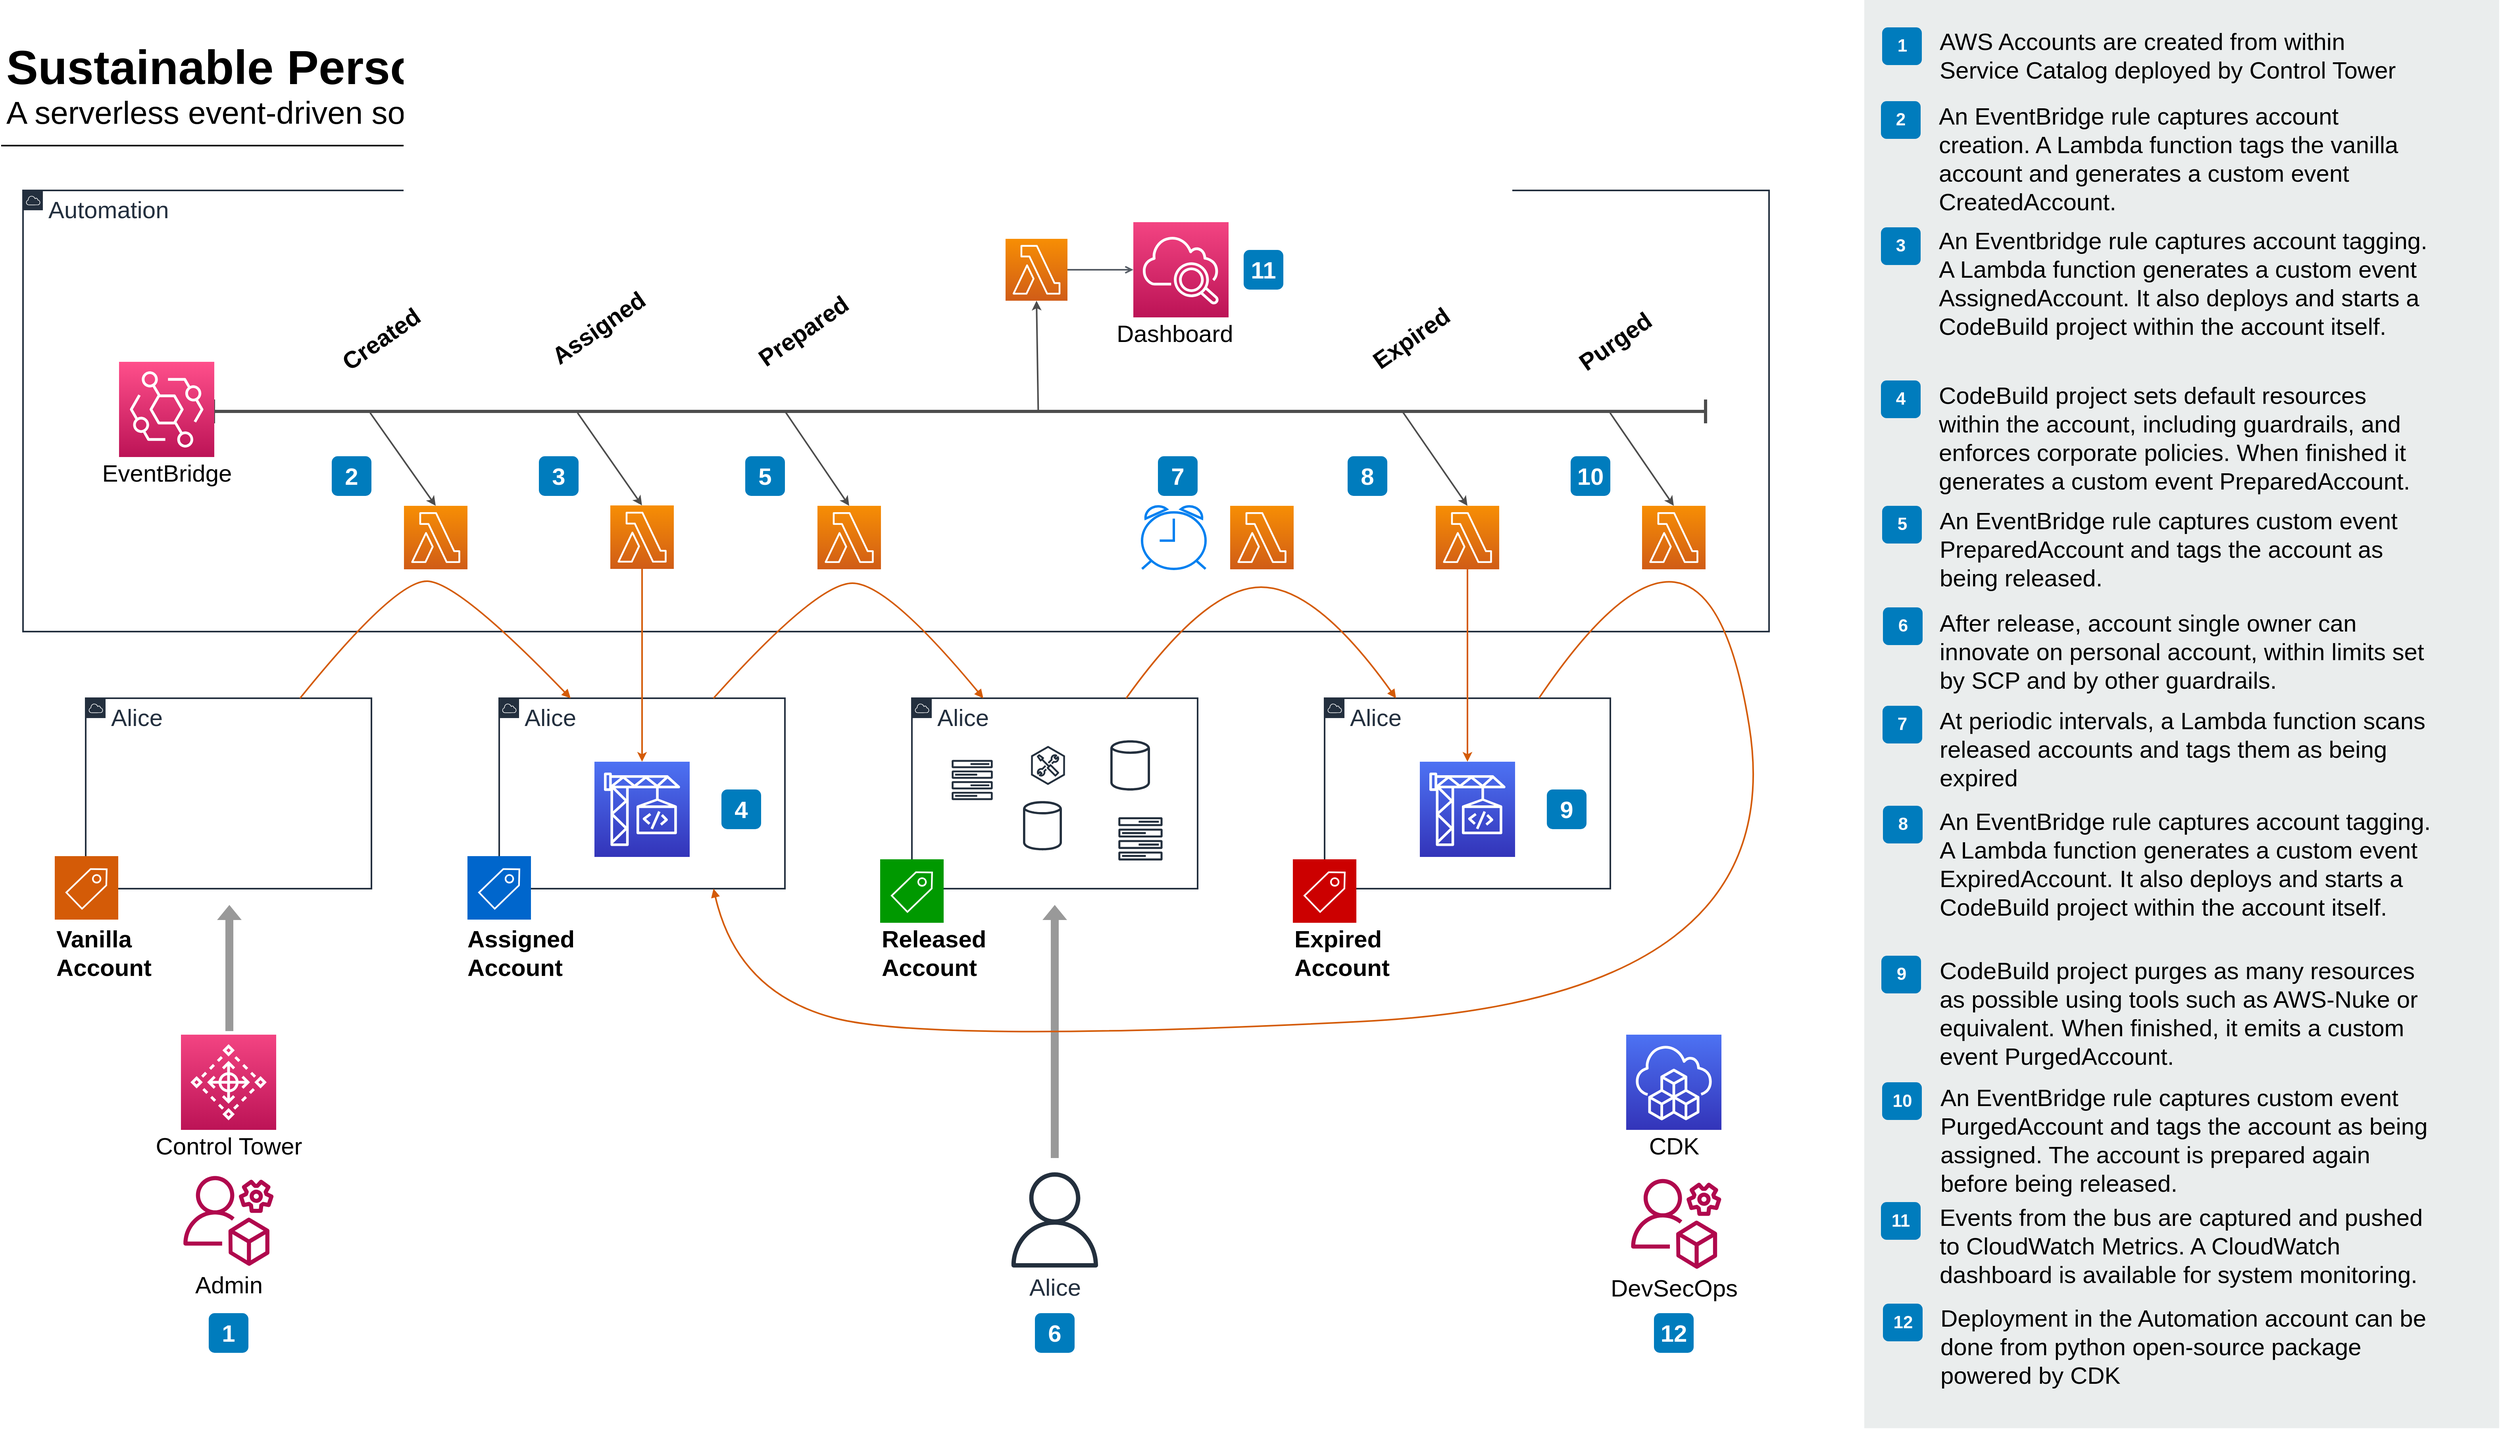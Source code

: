 <mxfile version="16.5.1" type="device"><diagram id="Ht1M8jgEwFfnCIfOTk4-" name="Page-1"><mxGraphModel dx="1581" dy="929" grid="1" gridSize="10" guides="1" tooltips="1" connect="1" arrows="1" fold="1" page="1" pageScale="1" pageWidth="1600" pageHeight="900" background="#FFFFFF" math="0" shadow="0"><root><mxCell id="0"/><mxCell id="1" parent="0"/><mxCell id="lNVfGLFAs1jdNbvyQik3-52" value="Alice" style="points=[[0,0],[0.25,0],[0.5,0],[0.75,0],[1,0],[1,0.25],[1,0.5],[1,0.75],[1,1],[0.75,1],[0.5,1],[0.25,1],[0,1],[0,0.75],[0,0.5],[0,0.25]];outlineConnect=0;gradientColor=none;html=1;whiteSpace=wrap;fontSize=30;fontStyle=0;container=1;pointerEvents=0;collapsible=0;recursiveResize=0;shape=mxgraph.aws4.group;grIcon=mxgraph.aws4.group_aws_cloud;strokeColor=#232F3E;fillColor=none;verticalAlign=top;align=left;spacingLeft=30;fontColor=#232F3E;dashed=0;strokeWidth=2;" parent="1" vertex="1"><mxGeometry x="680" y="880" width="360" height="240" as="geometry"/></mxCell><mxCell id="lNVfGLFAs1jdNbvyQik3-40" value="" style="sketch=0;points=[[0,0,0],[0.25,0,0],[0.5,0,0],[0.75,0,0],[1,0,0],[0,1,0],[0.25,1,0],[0.5,1,0],[0.75,1,0],[1,1,0],[0,0.25,0],[0,0.5,0],[0,0.75,0],[1,0.25,0],[1,0.5,0],[1,0.75,0]];outlineConnect=0;fontColor=#232F3E;gradientColor=#4D72F3;gradientDirection=north;fillColor=#3334B9;strokeColor=#ffffff;dashed=0;verticalLabelPosition=bottom;verticalAlign=top;align=center;html=1;fontSize=30;fontStyle=0;aspect=fixed;shape=mxgraph.aws4.resourceIcon;resIcon=mxgraph.aws4.codebuild;" parent="lNVfGLFAs1jdNbvyQik3-52" vertex="1"><mxGeometry x="120" y="80" width="120" height="120" as="geometry"/></mxCell><mxCell id="-QjtrjUzRDEMRZ5MF8oH-29" value="4" style="rounded=1;whiteSpace=wrap;html=1;fillColor=#007CBD;strokeColor=none;fontColor=#FFFFFF;fontStyle=1;fontSize=30;" parent="lNVfGLFAs1jdNbvyQik3-52" vertex="1"><mxGeometry x="280" y="115.0" width="50" height="50" as="geometry"/></mxCell><mxCell id="-QjtrjUzRDEMRZ5MF8oH-27" value="2" style="rounded=1;whiteSpace=wrap;html=1;fillColor=#007CBD;strokeColor=none;fontColor=#FFFFFF;fontStyle=1;fontSize=30;" parent="1" vertex="1"><mxGeometry x="469" y="575" width="50" height="50" as="geometry"/></mxCell><mxCell id="-QjtrjUzRDEMRZ5MF8oH-28" value="3" style="rounded=1;whiteSpace=wrap;html=1;fillColor=#007CBD;strokeColor=none;fontColor=#FFFFFF;fontStyle=1;fontSize=30;" parent="1" vertex="1"><mxGeometry x="730" y="575" width="50" height="50" as="geometry"/></mxCell><mxCell id="lNVfGLFAs1jdNbvyQik3-2" value="&lt;font style=&quot;font-size: 30px;&quot;&gt;Automation&lt;/font&gt;" style="points=[[0,0],[0.25,0],[0.5,0],[0.75,0],[1,0],[1,0.25],[1,0.5],[1,0.75],[1,1],[0.75,1],[0.5,1],[0.25,1],[0,1],[0,0.75],[0,0.5],[0,0.25]];outlineConnect=0;gradientColor=none;html=1;whiteSpace=wrap;fontSize=30;fontStyle=0;container=0;pointerEvents=0;collapsible=0;recursiveResize=0;shape=mxgraph.aws4.group;grIcon=mxgraph.aws4.group_aws_cloud;strokeColor=#232F3E;fillColor=none;verticalAlign=top;align=left;spacingLeft=30;fontColor=#232F3E;dashed=0;strokeWidth=2;" parent="1" vertex="1"><mxGeometry x="80" y="240" width="2200" height="556" as="geometry"/></mxCell><mxCell id="-QjtrjUzRDEMRZ5MF8oH-9" value="1" style="rounded=1;whiteSpace=wrap;html=1;fillColor=#007CBD;strokeColor=none;fontColor=#FFFFFF;fontStyle=1;fontSize=30;" parent="1" vertex="1"><mxGeometry x="314" y="1655" width="50" height="50" as="geometry"/></mxCell><mxCell id="-QjtrjUzRDEMRZ5MF8oH-47" value="Sustainable Personal Accounts (SPA) Architecture" style="text;html=1;resizable=0;points=[];autosize=1;align=left;verticalAlign=top;spacingTop=-4;fontSize=60;fontStyle=1" parent="1" vertex="1"><mxGeometry x="56.5" y="46.5" width="1450" height="70" as="geometry"/></mxCell><mxCell id="-QjtrjUzRDEMRZ5MF8oH-48" value="A serverless event-driven solution to manage maintenance windows on AWS accounts" style="text;html=1;resizable=0;points=[];autosize=1;align=left;verticalAlign=top;spacingTop=-4;fontSize=40;" parent="1" vertex="1"><mxGeometry x="56.5" y="114.5" width="1540" height="50" as="geometry"/></mxCell><mxCell id="SCVMTBWpLvtzJIhz15lM-1" value="" style="line;strokeWidth=2;html=1;fontSize=14;" parent="1" vertex="1"><mxGeometry x="52.5" y="178.5" width="1537.5" height="10" as="geometry"/></mxCell><mxCell id="k1J5Uft5zTIaOylSxwT3-1" value="" style="rounded=0;whiteSpace=wrap;html=1;fillColor=#EAEDED;fontSize=22;fontColor=#FFFFFF;strokeColor=none;labelBackgroundColor=none;" parent="1" vertex="1"><mxGeometry x="2400" width="800" height="1800" as="geometry"/></mxCell><mxCell id="k1J5Uft5zTIaOylSxwT3-2" value="1" style="rounded=1;whiteSpace=wrap;html=1;fillColor=#007CBD;strokeColor=none;fontColor=#FFFFFF;fontStyle=1;fontSize=22;labelBackgroundColor=none;aspect=fixed;" parent="1" vertex="1"><mxGeometry x="2422.5" y="34.5" width="50" height="47.5" as="geometry"/></mxCell><mxCell id="k1J5Uft5zTIaOylSxwT3-3" value="2" style="rounded=1;whiteSpace=wrap;html=1;fillColor=#007CBD;strokeColor=none;fontColor=#FFFFFF;fontStyle=1;fontSize=22;labelBackgroundColor=none;aspect=fixed;" parent="1" vertex="1"><mxGeometry x="2421" y="127.5" width="50" height="47.5" as="geometry"/></mxCell><mxCell id="k1J5Uft5zTIaOylSxwT3-4" value="3" style="rounded=1;whiteSpace=wrap;html=1;fillColor=#007CBD;strokeColor=none;fontColor=#FFFFFF;fontStyle=1;fontSize=22;labelBackgroundColor=none;aspect=fixed;" parent="1" vertex="1"><mxGeometry x="2421" y="286.5" width="50" height="47.5" as="geometry"/></mxCell><mxCell id="k1J5Uft5zTIaOylSxwT3-5" value="4" style="rounded=1;whiteSpace=wrap;html=1;fillColor=#007CBD;strokeColor=none;fontColor=#FFFFFF;fontStyle=1;fontSize=22;labelBackgroundColor=none;aspect=fixed;" parent="1" vertex="1"><mxGeometry x="2421" y="479.5" width="50" height="47.5" as="geometry"/></mxCell><mxCell id="k1J5Uft5zTIaOylSxwT3-6" value="5" style="rounded=1;whiteSpace=wrap;html=1;fillColor=#007CBD;strokeColor=none;fontColor=#FFFFFF;fontStyle=1;fontSize=22;labelBackgroundColor=none;aspect=fixed;" parent="1" vertex="1"><mxGeometry x="2422.5" y="637.5" width="50" height="47.5" as="geometry"/></mxCell><mxCell id="k1J5Uft5zTIaOylSxwT3-7" value="6" style="rounded=1;whiteSpace=wrap;html=1;fillColor=#007CBD;strokeColor=none;fontColor=#FFFFFF;fontStyle=1;fontSize=22;labelBackgroundColor=none;aspect=fixed;" parent="1" vertex="1"><mxGeometry x="2423.5" y="765.5" width="50" height="47.5" as="geometry"/></mxCell><mxCell id="k1J5Uft5zTIaOylSxwT3-8" value="7" style="rounded=1;whiteSpace=wrap;html=1;fillColor=#007CBD;strokeColor=none;fontColor=#FFFFFF;fontStyle=1;fontSize=22;labelBackgroundColor=none;aspect=fixed;" parent="1" vertex="1"><mxGeometry x="2423" y="889.5" width="50" height="47.5" as="geometry"/></mxCell><mxCell id="k1J5Uft5zTIaOylSxwT3-9" value="8" style="rounded=1;whiteSpace=wrap;html=1;fillColor=#007CBD;strokeColor=none;fontColor=#FFFFFF;fontStyle=1;fontSize=22;labelBackgroundColor=none;aspect=fixed;" parent="1" vertex="1"><mxGeometry x="2423.5" y="1015.5" width="50" height="47.5" as="geometry"/></mxCell><mxCell id="k1J5Uft5zTIaOylSxwT3-10" value="9" style="rounded=1;whiteSpace=wrap;html=1;fillColor=#007CBD;strokeColor=none;fontColor=#FFFFFF;fontStyle=1;fontSize=22;labelBackgroundColor=none;aspect=fixed;" parent="1" vertex="1"><mxGeometry x="2421.5" y="1204.5" width="50" height="47.5" as="geometry"/></mxCell><mxCell id="k1J5Uft5zTIaOylSxwT3-11" value="&lt;span style=&quot;font-size: 30px;&quot;&gt;AWS Accounts are created from within &lt;span style=&quot;font-size: 30px;&quot;&gt;Service Catalog&lt;/span&gt; deployed by &lt;span style=&quot;font-size: 30px;&quot;&gt;Control Tower&lt;/span&gt;&amp;nbsp;&lt;/span&gt;" style="text;html=1;align=left;verticalAlign=top;spacingTop=-4;fontSize=30;labelBackgroundColor=none;whiteSpace=wrap;fontStyle=0" parent="1" vertex="1"><mxGeometry x="2493" y="32" width="617" height="118" as="geometry"/></mxCell><mxCell id="k1J5Uft5zTIaOylSxwT3-12" value="&lt;span style=&quot;font-size: 30px;&quot;&gt;An &lt;span style=&quot;font-size: 30px;&quot;&gt;EventBridge&lt;/span&gt; rule captures account creation. A &lt;span style=&quot;font-size: 30px;&quot;&gt;Lambda&lt;/span&gt; function tags the vanilla account and generates a custom event CreatedAccount.&lt;/span&gt;" style="text;html=1;align=left;verticalAlign=top;spacingTop=-4;fontSize=30;labelBackgroundColor=none;whiteSpace=wrap;fontStyle=0" parent="1" vertex="1"><mxGeometry x="2492" y="126" width="618" height="115" as="geometry"/></mxCell><mxCell id="k1J5Uft5zTIaOylSxwT3-13" value="&lt;span style=&quot;font-size: 30px;&quot;&gt;An &lt;span style=&quot;font-size: 30px;&quot;&gt;Eventbridge&lt;/span&gt; rule captures account tagging. A &lt;span style=&quot;font-size: 30px;&quot;&gt;Lambda&lt;/span&gt; function generates a custom event AssignedAccount. It also deploys and starts a&amp;nbsp; &lt;span style=&quot;font-size: 30px;&quot;&gt;CodeBuild&lt;/span&gt; project within the account itself.&lt;/span&gt;" style="text;html=1;align=left;verticalAlign=top;spacingTop=-4;fontSize=30;labelBackgroundColor=none;whiteSpace=wrap;fontStyle=0" parent="1" vertex="1"><mxGeometry x="2492" y="283" width="618" height="117" as="geometry"/></mxCell><mxCell id="k1J5Uft5zTIaOylSxwT3-14" value="&lt;span style=&quot;font-size: 30px;&quot;&gt;&lt;span style=&quot;font-size: 30px;&quot;&gt;CodeBuild&lt;/span&gt; project sets default resources within the account, including guardrails, and enforces corporate policies. When finished it generates a custom event PreparedAccount.&lt;/span&gt;" style="text;html=1;align=left;verticalAlign=top;spacingTop=-4;fontSize=30;labelBackgroundColor=none;whiteSpace=wrap;fontStyle=0" parent="1" vertex="1"><mxGeometry x="2492" y="478" width="618" height="121" as="geometry"/></mxCell><mxCell id="k1J5Uft5zTIaOylSxwT3-15" value="&lt;span style=&quot;font-size: 30px;&quot;&gt;An &lt;span style=&quot;font-size: 30px;&quot;&gt;EventBridge&lt;/span&gt; rule captures custom event PreparedAccount and tags the account as being released.&lt;/span&gt;" style="text;html=1;align=left;verticalAlign=top;spacingTop=-4;fontSize=30;labelBackgroundColor=none;whiteSpace=wrap;fontStyle=0" parent="1" vertex="1"><mxGeometry x="2493" y="636" width="617" height="114" as="geometry"/></mxCell><mxCell id="k1J5Uft5zTIaOylSxwT3-16" value="&lt;span style=&quot;font-size: 30px;&quot;&gt;After release, account single owner can innovate on personal account, within limits set by &lt;span style=&quot;font-size: 30px;&quot;&gt;SCP&lt;/span&gt; and by other guardrails.&lt;/span&gt;" style="text;html=1;align=left;verticalAlign=top;spacingTop=-4;fontSize=30;labelBackgroundColor=none;whiteSpace=wrap;fontStyle=0" parent="1" vertex="1"><mxGeometry x="2493" y="765" width="617" height="118" as="geometry"/></mxCell><mxCell id="k1J5Uft5zTIaOylSxwT3-17" value="&lt;font style=&quot;font-size: 30px;&quot;&gt;At periodic intervals, a &lt;span style=&quot;font-size: 30px;&quot;&gt;Lambda&lt;/span&gt; function scans released accounts and tags them as being expired&lt;/font&gt;" style="text;html=1;align=left;verticalAlign=top;spacingTop=-4;fontSize=30;labelBackgroundColor=none;whiteSpace=wrap;fontStyle=0" parent="1" vertex="1"><mxGeometry x="2493" y="888" width="617" height="113" as="geometry"/></mxCell><mxCell id="k1J5Uft5zTIaOylSxwT3-18" value="&lt;font style=&quot;font-size: 30px;&quot;&gt;An &lt;span style=&quot;font-size: 30px;&quot;&gt;EventBridge&lt;/span&gt; rule captures account tagging. A &lt;span style=&quot;font-size: 30px;&quot;&gt;Lambda&lt;/span&gt; function generates a custom event ExpiredAccount. It also deploys and starts a &lt;span style=&quot;font-size: 30px;&quot;&gt;CodeBuild&lt;/span&gt; project within the account itself.&amp;nbsp;&lt;/font&gt;" style="text;html=1;align=left;verticalAlign=top;spacingTop=-4;fontSize=30;labelBackgroundColor=none;whiteSpace=wrap;fontStyle=0" parent="1" vertex="1"><mxGeometry x="2493" y="1015" width="627" height="124" as="geometry"/></mxCell><mxCell id="k1J5Uft5zTIaOylSxwT3-19" value="&lt;span style=&quot;font-size: 30px;&quot;&gt;&lt;span style=&quot;font-size: 30px;&quot;&gt;CodeBuild&lt;/span&gt; project purges as many resources as possible using tools such as AWS-Nuke or equivalent. When finished, it emits a custom event PurgedAccount.&lt;/span&gt;" style="text;html=1;align=left;verticalAlign=top;spacingTop=-4;fontSize=30;labelBackgroundColor=none;whiteSpace=wrap;fontStyle=0" parent="1" vertex="1"><mxGeometry x="2493" y="1203" width="627" height="115" as="geometry"/></mxCell><mxCell id="k1J5Uft5zTIaOylSxwT3-22" value="10" style="rounded=1;whiteSpace=wrap;html=1;fillColor=#007CBD;strokeColor=none;fontColor=#FFFFFF;fontStyle=1;fontSize=22;labelBackgroundColor=none;aspect=fixed;" parent="1" vertex="1"><mxGeometry x="2422.5" y="1364" width="50" height="47.5" as="geometry"/></mxCell><mxCell id="k1J5Uft5zTIaOylSxwT3-23" value="&lt;font style=&quot;font-size: 30px;&quot;&gt;An &lt;span style=&quot;font-size: 30px;&quot;&gt;EventBridge&lt;/span&gt; rule captures custom event PurgedAccount and tags the account as being assigned. The account is prepared again before being released.&lt;/font&gt;" style="text;html=1;align=left;verticalAlign=top;spacingTop=-4;fontSize=30;labelBackgroundColor=none;whiteSpace=wrap;fontStyle=0" parent="1" vertex="1"><mxGeometry x="2494" y="1362.5" width="626" height="115" as="geometry"/></mxCell><mxCell id="k1J5Uft5zTIaOylSxwT3-24" value="11" style="rounded=1;whiteSpace=wrap;html=1;fillColor=#007CBD;strokeColor=none;fontColor=#FFFFFF;fontStyle=1;fontSize=22;labelBackgroundColor=none;aspect=fixed;" parent="1" vertex="1"><mxGeometry x="2421" y="1515" width="50" height="47.5" as="geometry"/></mxCell><mxCell id="k1J5Uft5zTIaOylSxwT3-25" value="&lt;font style=&quot;font-size: 30px;&quot;&gt;Events from the bus are captured and pushed to &lt;span style=&quot;font-size: 30px;&quot;&gt;CloudWatch&lt;/span&gt; &lt;span style=&quot;font-size: 30px;&quot;&gt;Metrics&lt;/span&gt;. A CloudWatch dashboard is available for system monitoring.&lt;/font&gt;" style="text;html=1;align=left;verticalAlign=top;spacingTop=-4;fontSize=30;labelBackgroundColor=none;whiteSpace=wrap;fontStyle=0" parent="1" vertex="1"><mxGeometry x="2492.5" y="1513.5" width="627.5" height="115" as="geometry"/></mxCell><mxCell id="lNVfGLFAs1jdNbvyQik3-21" value="" style="sketch=0;outlineConnect=0;fontColor=#232F3E;gradientColor=none;fillColor=#B0084D;strokeColor=none;dashed=0;verticalLabelPosition=bottom;verticalAlign=top;align=center;html=1;fontSize=30;fontStyle=0;aspect=fixed;pointerEvents=1;shape=mxgraph.aws4.organizations_management_account;" parent="1" vertex="1"><mxGeometry x="282.11" y="1478.75" width="113.78" height="120" as="geometry"/></mxCell><mxCell id="lNVfGLFAs1jdNbvyQik3-23" value="Alice" style="sketch=0;outlineConnect=0;fontColor=#232F3E;gradientColor=none;fillColor=#232F3D;strokeColor=none;dashed=0;verticalLabelPosition=bottom;verticalAlign=top;align=center;html=1;fontSize=30;fontStyle=0;aspect=fixed;pointerEvents=1;shape=mxgraph.aws4.user;" parent="1" vertex="1"><mxGeometry x="1320" y="1477.5" width="120" height="120" as="geometry"/></mxCell><mxCell id="lNVfGLFAs1jdNbvyQik3-35" value="Alice" style="points=[[0,0],[0.25,0],[0.5,0],[0.75,0],[1,0],[1,0.25],[1,0.5],[1,0.75],[1,1],[0.75,1],[0.5,1],[0.25,1],[0,1],[0,0.75],[0,0.5],[0,0.25]];outlineConnect=0;gradientColor=none;html=1;whiteSpace=wrap;fontSize=30;fontStyle=0;container=1;pointerEvents=0;collapsible=0;recursiveResize=0;shape=mxgraph.aws4.group;grIcon=mxgraph.aws4.group_aws_cloud;strokeColor=#232F3E;fillColor=none;verticalAlign=top;align=left;spacingLeft=30;fontColor=#232F3E;dashed=0;strokeWidth=2;" parent="1" vertex="1"><mxGeometry x="159" y="880" width="360" height="240" as="geometry"/></mxCell><mxCell id="lNVfGLFAs1jdNbvyQik3-42" value="Vanilla&lt;br style=&quot;font-size: 30px;&quot;&gt;Account&lt;br style=&quot;font-size: 30px;&quot;&gt;" style="text;html=1;resizable=0;points=[];autosize=1;align=left;verticalAlign=top;spacingTop=-4;fontSize=30;fontStyle=1" parent="1" vertex="1"><mxGeometry x="120" y="1163" width="140" height="70" as="geometry"/></mxCell><mxCell id="lNVfGLFAs1jdNbvyQik3-16" value="" style="sketch=0;points=[[0,0,0],[0.25,0,0],[0.5,0,0],[0.75,0,0],[1,0,0],[0,1,0],[0.25,1,0],[0.5,1,0],[0.75,1,0],[1,1,0],[0,0.25,0],[0,0.5,0],[0,0.75,0],[1,0.25,0],[1,0.5,0],[1,0.75,0]];outlineConnect=0;fontColor=#232F3E;gradientColor=#4D72F3;gradientDirection=north;fillColor=#3334B9;strokeColor=#ffffff;dashed=0;verticalLabelPosition=bottom;verticalAlign=top;align=center;html=1;fontSize=30;fontStyle=0;aspect=fixed;shape=mxgraph.aws4.resourceIcon;resIcon=mxgraph.aws4.cloud_development_kit;" parent="1" vertex="1"><mxGeometry x="2100" y="1304" width="120" height="120" as="geometry"/></mxCell><mxCell id="lNVfGLFAs1jdNbvyQik3-37" value="CDK" style="text;html=1;resizable=0;points=[];autosize=1;align=center;verticalAlign=top;spacingTop=-4;fontSize=30;fontStyle=0" parent="1" vertex="1"><mxGeometry x="2120" y="1424" width="80" height="40" as="geometry"/></mxCell><mxCell id="SCVMTBWpLvtzJIhz15lM-21" value="Admin" style="text;html=1;resizable=0;points=[];autosize=1;align=center;verticalAlign=top;spacingTop=-4;fontSize=30;fontStyle=0" parent="1" vertex="1"><mxGeometry x="289" y="1598.75" width="100" height="40" as="geometry"/></mxCell><mxCell id="lNVfGLFAs1jdNbvyQik3-53" value="Alice" style="points=[[0,0],[0.25,0],[0.5,0],[0.75,0],[1,0],[1,0.25],[1,0.5],[1,0.75],[1,1],[0.75,1],[0.5,1],[0.25,1],[0,1],[0,0.75],[0,0.5],[0,0.25]];outlineConnect=0;gradientColor=none;html=1;whiteSpace=wrap;fontSize=30;fontStyle=0;container=1;pointerEvents=0;collapsible=0;recursiveResize=0;shape=mxgraph.aws4.group;grIcon=mxgraph.aws4.group_aws_cloud;strokeColor=#232F3E;fillColor=none;verticalAlign=top;align=left;spacingLeft=30;fontColor=#232F3E;dashed=0;strokeWidth=2;" parent="1" vertex="1"><mxGeometry x="1200" y="880" width="360" height="240" as="geometry"/></mxCell><mxCell id="lNVfGLFAs1jdNbvyQik3-86" value="" style="sketch=0;outlineConnect=0;fontColor=#232F3E;gradientColor=none;fillColor=#232F3D;strokeColor=none;dashed=0;verticalLabelPosition=bottom;verticalAlign=top;align=center;html=1;fontSize=30;fontStyle=0;aspect=fixed;pointerEvents=1;shape=mxgraph.aws4.generic_database;shadow=0;" parent="lNVfGLFAs1jdNbvyQik3-53" vertex="1"><mxGeometry x="250" y="51.66" width="50" height="66.05" as="geometry"/></mxCell><mxCell id="lNVfGLFAs1jdNbvyQik3-88" value="" style="sketch=0;outlineConnect=0;fontColor=#232F3E;gradientColor=none;fillColor=#232F3D;strokeColor=none;dashed=0;verticalLabelPosition=bottom;verticalAlign=top;align=center;html=1;fontSize=30;fontStyle=0;aspect=fixed;pointerEvents=1;shape=mxgraph.aws4.external_toolkit;shadow=0;" parent="lNVfGLFAs1jdNbvyQik3-53" vertex="1"><mxGeometry x="150" y="60.0" width="43" height="49.37" as="geometry"/></mxCell><mxCell id="lNVfGLFAs1jdNbvyQik3-87" value="" style="sketch=0;outlineConnect=0;fontColor=#232F3E;gradientColor=none;fillColor=#232F3D;strokeColor=none;dashed=0;verticalLabelPosition=bottom;verticalAlign=top;align=center;html=1;fontSize=30;fontStyle=0;aspect=fixed;pointerEvents=1;shape=mxgraph.aws4.forums;shadow=0;" parent="lNVfGLFAs1jdNbvyQik3-53" vertex="1"><mxGeometry x="50" y="77.76" width="52" height="50.56" as="geometry"/></mxCell><mxCell id="4KJ9RXXwJWiSAKFvJcsP-9" value="" style="sketch=0;outlineConnect=0;fontColor=#232F3E;gradientColor=none;fillColor=#232F3D;strokeColor=none;dashed=0;verticalLabelPosition=bottom;verticalAlign=top;align=center;html=1;fontSize=30;fontStyle=0;aspect=fixed;pointerEvents=1;shape=mxgraph.aws4.forums;shadow=0;" parent="lNVfGLFAs1jdNbvyQik3-53" vertex="1"><mxGeometry x="260" y="150.0" width="56" height="54.44" as="geometry"/></mxCell><mxCell id="4KJ9RXXwJWiSAKFvJcsP-10" value="" style="sketch=0;outlineConnect=0;fontColor=#232F3E;gradientColor=none;fillColor=#232F3D;strokeColor=none;dashed=0;verticalLabelPosition=bottom;verticalAlign=top;align=center;html=1;fontSize=30;fontStyle=0;aspect=fixed;pointerEvents=1;shape=mxgraph.aws4.generic_database;shadow=0;" parent="lNVfGLFAs1jdNbvyQik3-53" vertex="1"><mxGeometry x="140" y="128.32" width="49" height="64.73" as="geometry"/></mxCell><mxCell id="lNVfGLFAs1jdNbvyQik3-54" value="Alice" style="points=[[0,0],[0.25,0],[0.5,0],[0.75,0],[1,0],[1,0.25],[1,0.5],[1,0.75],[1,1],[0.75,1],[0.5,1],[0.25,1],[0,1],[0,0.75],[0,0.5],[0,0.25]];outlineConnect=0;gradientColor=none;html=1;whiteSpace=wrap;fontSize=30;fontStyle=0;container=1;pointerEvents=0;collapsible=0;recursiveResize=0;shape=mxgraph.aws4.group;grIcon=mxgraph.aws4.group_aws_cloud;strokeColor=#232F3E;fillColor=none;verticalAlign=top;align=left;spacingLeft=30;fontColor=#232F3E;dashed=0;strokeWidth=2;" parent="1" vertex="1"><mxGeometry x="1720" y="880" width="360" height="240" as="geometry"/></mxCell><mxCell id="lNVfGLFAs1jdNbvyQik3-15" value="" style="sketch=0;points=[[0,0,0],[0.25,0,0],[0.5,0,0],[0.75,0,0],[1,0,0],[0,1,0],[0.25,1,0],[0.5,1,0],[0.75,1,0],[1,1,0],[0,0.25,0],[0,0.5,0],[0,0.75,0],[1,0.25,0],[1,0.5,0],[1,0.75,0]];outlineConnect=0;fontColor=#232F3E;gradientColor=#4D72F3;gradientDirection=north;fillColor=#3334B9;strokeColor=#ffffff;dashed=0;verticalLabelPosition=bottom;verticalAlign=top;align=center;html=1;fontSize=30;fontStyle=0;aspect=fixed;shape=mxgraph.aws4.resourceIcon;resIcon=mxgraph.aws4.codebuild;" parent="lNVfGLFAs1jdNbvyQik3-54" vertex="1"><mxGeometry x="120" y="80" width="120" height="120" as="geometry"/></mxCell><mxCell id="jZVaUwOg5UY3L9NAnvdq-35" value="9" style="rounded=1;whiteSpace=wrap;html=1;fillColor=#007CBD;strokeColor=none;fontColor=#FFFFFF;fontStyle=1;fontSize=30;" parent="lNVfGLFAs1jdNbvyQik3-54" vertex="1"><mxGeometry x="280" y="115" width="50" height="50" as="geometry"/></mxCell><mxCell id="lNVfGLFAs1jdNbvyQik3-57" value="" style="shape=flexArrow;endArrow=classic;html=1;rounded=0;fontSize=30;fillColor=#999999;strokeColor=none;" parent="1" edge="1"><mxGeometry width="50" height="50" relative="1" as="geometry"><mxPoint x="340" y="1300" as="sourcePoint"/><mxPoint x="340" y="1140" as="targetPoint"/></mxGeometry></mxCell><mxCell id="lNVfGLFAs1jdNbvyQik3-61" value="" style="curved=1;endArrow=block;html=1;rounded=0;fontSize=30;strokeColor=#D45B07;strokeWidth=2;endFill=1;exitX=0.75;exitY=0;exitDx=0;exitDy=0;entryX=0.25;entryY=0;entryDx=0;entryDy=0;" parent="1" source="lNVfGLFAs1jdNbvyQik3-35" target="lNVfGLFAs1jdNbvyQik3-52" edge="1"><mxGeometry width="50" height="50" relative="1" as="geometry"><mxPoint x="400" y="915" as="sourcePoint"/><mxPoint x="560" y="915" as="targetPoint"/><Array as="points"><mxPoint x="550" y="730"/><mxPoint x="630" y="735"/></Array></mxGeometry></mxCell><mxCell id="lNVfGLFAs1jdNbvyQik3-64" value="" style="curved=1;endArrow=block;html=1;rounded=0;fontSize=30;strokeColor=#D45B07;strokeWidth=2;endFill=1;entryX=0.25;entryY=0;entryDx=0;entryDy=0;exitX=0.75;exitY=0;exitDx=0;exitDy=0;" parent="1" source="lNVfGLFAs1jdNbvyQik3-52" target="lNVfGLFAs1jdNbvyQik3-53" edge="1"><mxGeometry width="50" height="50" relative="1" as="geometry"><mxPoint x="660" y="915" as="sourcePoint"/><mxPoint x="830.12" y="894.98" as="targetPoint"/><Array as="points"><mxPoint x="1080" y="735"/><mxPoint x="1170" y="735"/></Array></mxGeometry></mxCell><mxCell id="lNVfGLFAs1jdNbvyQik3-65" value="" style="curved=1;endArrow=block;html=1;rounded=0;fontSize=30;entryX=0.25;entryY=0;entryDx=0;entryDy=0;exitX=0.75;exitY=0;exitDx=0;exitDy=0;strokeColor=#D45B07;strokeWidth=2;endFill=1;" parent="1" source="lNVfGLFAs1jdNbvyQik3-53" target="lNVfGLFAs1jdNbvyQik3-54" edge="1"><mxGeometry width="50" height="50" relative="1" as="geometry"><mxPoint x="919.88" y="905.97" as="sourcePoint"/><mxPoint x="1090" y="895.98" as="targetPoint"/><Array as="points"><mxPoint x="1570" y="740"/><mxPoint x="1710" y="740"/></Array></mxGeometry></mxCell><mxCell id="lNVfGLFAs1jdNbvyQik3-69" value="" style="endArrow=classic;html=1;rounded=0;fontSize=30;strokeColor=#D45B07;strokeWidth=2;entryX=0.5;entryY=0;entryDx=0;entryDy=0;entryPerimeter=0;exitX=0.5;exitY=1;exitDx=0;exitDy=0;exitPerimeter=0;" parent="1" source="lNVfGLFAs1jdNbvyQik3-107" target="lNVfGLFAs1jdNbvyQik3-15" edge="1"><mxGeometry width="50" height="50" relative="1" as="geometry"><mxPoint x="1440" y="716" as="sourcePoint"/><mxPoint x="740" y="795" as="targetPoint"/></mxGeometry></mxCell><mxCell id="lNVfGLFAs1jdNbvyQik3-70" value="" style="endArrow=classic;html=1;rounded=0;fontSize=30;strokeColor=#D45B07;strokeWidth=2;entryX=0.5;entryY=0;entryDx=0;entryDy=0;entryPerimeter=0;exitX=0.5;exitY=1;exitDx=0;exitDy=0;exitPerimeter=0;" parent="1" source="lNVfGLFAs1jdNbvyQik3-105" target="lNVfGLFAs1jdNbvyQik3-40" edge="1"><mxGeometry width="50" height="50" relative="1" as="geometry"><mxPoint x="638.124" y="716" as="sourcePoint"/><mxPoint x="760" y="815" as="targetPoint"/></mxGeometry></mxCell><mxCell id="lNVfGLFAs1jdNbvyQik3-56" value="" style="shape=flexArrow;endArrow=classic;html=1;rounded=0;fontSize=30;fillColor=#999999;strokeColor=none;" parent="1" edge="1"><mxGeometry width="50" height="50" relative="1" as="geometry"><mxPoint x="1380" y="1460" as="sourcePoint"/><mxPoint x="1380" y="1140" as="targetPoint"/></mxGeometry></mxCell><mxCell id="lNVfGLFAs1jdNbvyQik3-18" value="" style="sketch=0;points=[[0,0,0],[0.25,0,0],[0.5,0,0],[0.75,0,0],[1,0,0],[0,1,0],[0.25,1,0],[0.5,1,0],[0.75,1,0],[1,1,0],[0,0.25,0],[0,0.5,0],[0,0.75,0],[1,0.25,0],[1,0.5,0],[1,0.75,0]];points=[[0,0,0],[0.25,0,0],[0.5,0,0],[0.75,0,0],[1,0,0],[0,1,0],[0.25,1,0],[0.5,1,0],[0.75,1,0],[1,1,0],[0,0.25,0],[0,0.5,0],[0,0.75,0],[1,0.25,0],[1,0.5,0],[1,0.75,0]];outlineConnect=0;fontColor=#232F3E;gradientColor=#F34482;gradientDirection=north;fillColor=#BC1356;strokeColor=#ffffff;dashed=0;verticalLabelPosition=bottom;verticalAlign=top;align=center;html=1;fontSize=30;fontStyle=0;aspect=fixed;shape=mxgraph.aws4.resourceIcon;resIcon=mxgraph.aws4.control_tower;" parent="1" vertex="1"><mxGeometry x="279" y="1304" width="120" height="120" as="geometry"/></mxCell><mxCell id="lNVfGLFAs1jdNbvyQik3-39" value="Control Tower" style="text;html=1;resizable=0;points=[];autosize=1;align=center;verticalAlign=top;spacingTop=-4;fontSize=30;fontStyle=0" parent="1" vertex="1"><mxGeometry x="239" y="1424" width="200" height="40" as="geometry"/></mxCell><mxCell id="lNVfGLFAs1jdNbvyQik3-90" value="Assigned&lt;br style=&quot;font-size: 30px;&quot;&gt;Account" style="text;html=1;resizable=0;points=[];autosize=1;align=left;verticalAlign=top;spacingTop=-4;fontSize=30;fontStyle=1" parent="1" vertex="1"><mxGeometry x="638" y="1163" width="150" height="70" as="geometry"/></mxCell><mxCell id="lNVfGLFAs1jdNbvyQik3-91" value="&lt;div style=&quot;font-size: 30px;&quot;&gt;&lt;span style=&quot;font-size: 30px;&quot;&gt;Released&lt;/span&gt;&lt;/div&gt;&lt;div style=&quot;font-size: 30px;&quot;&gt;&lt;span style=&quot;font-size: 30px;&quot;&gt;Account&lt;/span&gt;&lt;/div&gt;" style="text;html=1;resizable=0;points=[];autosize=1;align=left;verticalAlign=top;spacingTop=-4;fontSize=30;fontStyle=1" parent="1" vertex="1"><mxGeometry x="1160" y="1163" width="150" height="70" as="geometry"/></mxCell><mxCell id="lNVfGLFAs1jdNbvyQik3-92" value="&lt;div style=&quot;font-size: 30px;&quot;&gt;&lt;span style=&quot;font-size: 30px;&quot;&gt;Expired&lt;/span&gt;&lt;/div&gt;&lt;div style=&quot;font-size: 30px;&quot;&gt;&lt;span style=&quot;font-size: 30px;&quot;&gt;Account&lt;/span&gt;&lt;/div&gt;" style="text;html=1;resizable=0;points=[];autosize=1;align=left;verticalAlign=top;spacingTop=-4;fontSize=30;fontStyle=1" parent="1" vertex="1"><mxGeometry x="1680" y="1163" width="140" height="70" as="geometry"/></mxCell><mxCell id="jZVaUwOg5UY3L9NAnvdq-32" value="6" style="rounded=1;whiteSpace=wrap;html=1;fillColor=#007CBD;strokeColor=none;fontColor=#FFFFFF;fontStyle=1;fontSize=30;" parent="1" vertex="1"><mxGeometry x="1355" y="1655" width="50" height="50" as="geometry"/></mxCell><mxCell id="lNVfGLFAs1jdNbvyQik3-100" value="12" style="rounded=1;whiteSpace=wrap;html=1;fillColor=#007CBD;strokeColor=none;fontColor=#FFFFFF;fontStyle=1;fontSize=22;labelBackgroundColor=none;aspect=fixed;" parent="1" vertex="1"><mxGeometry x="2423.5" y="1643" width="50" height="47.5" as="geometry"/></mxCell><mxCell id="lNVfGLFAs1jdNbvyQik3-101" value="&lt;font style=&quot;font-size: 30px;&quot;&gt;Deployment in the Automation account can be done from python open-source package powered by &lt;span style=&quot;font-size: 30px;&quot;&gt;CDK&lt;/span&gt;&lt;/font&gt;" style="text;html=1;align=left;verticalAlign=top;spacingTop=-4;fontSize=30;labelBackgroundColor=none;whiteSpace=wrap;fontFamily=Helvetica;fontStyle=0" parent="1" vertex="1"><mxGeometry x="2494" y="1641" width="626" height="115" as="geometry"/></mxCell><mxCell id="lNVfGLFAs1jdNbvyQik3-102" value="12" style="rounded=1;whiteSpace=wrap;html=1;fillColor=#007CBD;strokeColor=none;fontColor=#FFFFFF;fontStyle=1;fontSize=30;labelBackgroundColor=none;" parent="1" vertex="1"><mxGeometry x="2135" y="1655" width="50" height="50" as="geometry"/></mxCell><mxCell id="lNVfGLFAs1jdNbvyQik3-114" value="" style="sketch=0;pointerEvents=1;shadow=0;dashed=0;html=1;strokeColor=none;fillColor=#D45B07;labelPosition=center;verticalLabelPosition=bottom;verticalAlign=top;align=center;outlineConnect=0;shape=mxgraph.veeam2.tag;fontSize=30;aspect=fixed;gradientColor=none;" parent="1" vertex="1"><mxGeometry x="120" y="1079" width="80" height="80" as="geometry"/></mxCell><mxCell id="lNVfGLFAs1jdNbvyQik3-117" value="" style="sketch=0;pointerEvents=1;shadow=0;dashed=0;html=1;strokeColor=none;fillColor=#CC0000;labelPosition=center;verticalLabelPosition=bottom;verticalAlign=top;align=center;outlineConnect=0;shape=mxgraph.veeam2.tag;fontSize=30;aspect=fixed;gradientColor=none;" parent="1" vertex="1"><mxGeometry x="1680" y="1083" width="80" height="80" as="geometry"/></mxCell><mxCell id="lNVfGLFAs1jdNbvyQik3-116" value="" style="sketch=0;pointerEvents=1;shadow=0;dashed=0;html=1;strokeColor=none;fillColor=#009900;labelPosition=center;verticalLabelPosition=bottom;verticalAlign=top;align=center;outlineConnect=0;shape=mxgraph.veeam2.tag;fontSize=30;aspect=fixed;gradientColor=none;" parent="1" vertex="1"><mxGeometry x="1160" y="1083" width="80" height="80" as="geometry"/></mxCell><mxCell id="lNVfGLFAs1jdNbvyQik3-118" value="" style="sketch=0;pointerEvents=1;shadow=0;dashed=0;html=1;strokeColor=none;fillColor=#0066CC;labelPosition=center;verticalLabelPosition=bottom;verticalAlign=top;align=center;outlineConnect=0;shape=mxgraph.veeam2.tag;fontSize=30;aspect=fixed;gradientColor=none;" parent="1" vertex="1"><mxGeometry x="640" y="1079" width="80" height="80" as="geometry"/></mxCell><mxCell id="lNVfGLFAs1jdNbvyQik3-12" value="" style="shape=crossbar;whiteSpace=wrap;html=1;rounded=1;fontSize=30;shadow=0;strokeWidth=4;strokeColor=#4D4D4D;" parent="1" vertex="1"><mxGeometry x="320" y="503.5" width="1880" height="30" as="geometry"/></mxCell><mxCell id="-QjtrjUzRDEMRZ5MF8oH-49" value="Created" style="text;html=1;resizable=0;points=[];autosize=1;align=center;verticalAlign=top;spacingTop=-4;fontSize=30;fontStyle=1;rotation=-35;" parent="1" vertex="1"><mxGeometry x="466" y="407" width="130" height="40" as="geometry"/></mxCell><mxCell id="lNVfGLFAs1jdNbvyQik3-47" value="Assigned" style="text;html=1;resizable=0;points=[];autosize=1;align=center;verticalAlign=top;spacingTop=-4;fontSize=30;fontStyle=1;rotation=-35;" parent="1" vertex="1"><mxGeometry x="730" y="393" width="150" height="40" as="geometry"/></mxCell><mxCell id="lNVfGLFAs1jdNbvyQik3-48" value="Prepared" style="text;html=1;resizable=0;points=[];autosize=1;align=center;verticalAlign=top;spacingTop=-4;fontSize=30;fontStyle=1;rotation=-35;" parent="1" vertex="1"><mxGeometry x="988" y="397" width="150" height="40" as="geometry"/></mxCell><mxCell id="lNVfGLFAs1jdNbvyQik3-49" value="Expired" style="text;html=1;resizable=0;points=[];autosize=1;align=center;verticalAlign=top;spacingTop=-4;fontSize=30;fontStyle=1;rotation=-35;" parent="1" vertex="1"><mxGeometry x="1764" y="406" width="130" height="40" as="geometry"/></mxCell><mxCell id="lNVfGLFAs1jdNbvyQik3-50" value="Purged" style="text;html=1;resizable=0;points=[];autosize=1;align=center;verticalAlign=top;spacingTop=-4;fontSize=30;fontStyle=1;rotation=-35;" parent="1" vertex="1"><mxGeometry x="2026" y="410" width="120" height="40" as="geometry"/></mxCell><mxCell id="lNVfGLFAs1jdNbvyQik3-78" value="" style="endArrow=classic;html=1;rounded=0;fontSize=30;strokeColor=#4D4D4D;strokeWidth=2;exitX=0.105;exitY=0.561;exitDx=0;exitDy=0;exitPerimeter=0;entryX=0.5;entryY=0;entryDx=0;entryDy=0;entryPerimeter=0;" parent="1" source="lNVfGLFAs1jdNbvyQik3-12" target="lNVfGLFAs1jdNbvyQik3-104" edge="1"><mxGeometry width="50" height="50" relative="1" as="geometry"><mxPoint x="592" y="566" as="sourcePoint"/><mxPoint x="439.922" y="636" as="targetPoint"/></mxGeometry></mxCell><mxCell id="lNVfGLFAs1jdNbvyQik3-79" value="" style="endArrow=classic;html=1;rounded=0;fontSize=30;strokeColor=#4D4D4D;strokeWidth=2;exitX=0.244;exitY=0.561;exitDx=0;exitDy=0;exitPerimeter=0;entryX=0.5;entryY=0;entryDx=0;entryDy=0;entryPerimeter=0;" parent="1" source="lNVfGLFAs1jdNbvyQik3-12" target="lNVfGLFAs1jdNbvyQik3-105" edge="1"><mxGeometry width="50" height="50" relative="1" as="geometry"><mxPoint x="582" y="515" as="sourcePoint"/><mxPoint x="638.579" y="636" as="targetPoint"/></mxGeometry></mxCell><mxCell id="lNVfGLFAs1jdNbvyQik3-80" value="" style="endArrow=classic;html=1;rounded=0;fontSize=30;strokeColor=#4D4D4D;strokeWidth=2;exitX=0.383;exitY=0.494;exitDx=0;exitDy=0;exitPerimeter=0;entryX=0.5;entryY=0;entryDx=0;entryDy=0;entryPerimeter=0;" parent="1" source="lNVfGLFAs1jdNbvyQik3-12" target="lNVfGLFAs1jdNbvyQik3-106" edge="1"><mxGeometry width="50" height="50" relative="1" as="geometry"><mxPoint x="840" y="525" as="sourcePoint"/><mxPoint x="840.216" y="636" as="targetPoint"/></mxGeometry></mxCell><mxCell id="lNVfGLFAs1jdNbvyQik3-81" value="" style="endArrow=classic;html=1;rounded=0;fontSize=30;strokeColor=#4D4D4D;strokeWidth=2;exitX=0.797;exitY=0.517;exitDx=0;exitDy=0;exitPerimeter=0;entryX=0.5;entryY=0;entryDx=0;entryDy=0;entryPerimeter=0;" parent="1" source="lNVfGLFAs1jdNbvyQik3-12" target="lNVfGLFAs1jdNbvyQik3-107" edge="1"><mxGeometry width="50" height="50" relative="1" as="geometry"><mxPoint x="768.97" y="684.01" as="sourcePoint"/><mxPoint x="1439.824" y="636" as="targetPoint"/></mxGeometry></mxCell><mxCell id="lNVfGLFAs1jdNbvyQik3-82" value="" style="endArrow=classic;html=1;rounded=0;fontSize=30;strokeColor=#4D4D4D;strokeWidth=2;exitX=0.936;exitY=0.561;exitDx=0;exitDy=0;exitPerimeter=0;entryX=0.5;entryY=0;entryDx=0;entryDy=0;entryPerimeter=0;" parent="1" source="lNVfGLFAs1jdNbvyQik3-12" target="lNVfGLFAs1jdNbvyQik3-108" edge="1"><mxGeometry width="50" height="50" relative="1" as="geometry"><mxPoint x="1149.77" y="687.01" as="sourcePoint"/><mxPoint x="1640.137" y="636" as="targetPoint"/></mxGeometry></mxCell><mxCell id="-QjtrjUzRDEMRZ5MF8oH-30" value="5" style="rounded=1;whiteSpace=wrap;html=1;fillColor=#007CBD;strokeColor=none;fontColor=#FFFFFF;fontStyle=1;fontSize=30;" parent="1" vertex="1"><mxGeometry x="990" y="575" width="50" height="50" as="geometry"/></mxCell><mxCell id="jZVaUwOg5UY3L9NAnvdq-33" value="7" style="rounded=1;whiteSpace=wrap;html=1;fillColor=#007CBD;strokeColor=none;fontColor=#FFFFFF;fontStyle=1;fontSize=30;" parent="1" vertex="1"><mxGeometry x="1510" y="575" width="50" height="50" as="geometry"/></mxCell><mxCell id="jZVaUwOg5UY3L9NAnvdq-36" value="10" style="rounded=1;whiteSpace=wrap;html=1;fillColor=#007CBD;strokeColor=none;fontColor=#FFFFFF;fontStyle=1;fontSize=30;" parent="1" vertex="1"><mxGeometry x="2030" y="575" width="50" height="50" as="geometry"/></mxCell><mxCell id="jZVaUwOg5UY3L9NAnvdq-34" value="8" style="rounded=1;whiteSpace=wrap;html=1;fillColor=#007CBD;strokeColor=none;fontColor=#FFFFFF;fontStyle=1;fontSize=30;" parent="1" vertex="1"><mxGeometry x="1749" y="575" width="50" height="50" as="geometry"/></mxCell><mxCell id="jZVaUwOg5UY3L9NAnvdq-37" value="11" style="rounded=1;whiteSpace=wrap;html=1;fillColor=#007CBD;strokeColor=none;fontColor=#FFFFFF;fontStyle=1;fontSize=30;" parent="1" vertex="1"><mxGeometry x="1618" y="315" width="50" height="50" as="geometry"/></mxCell><mxCell id="lNVfGLFAs1jdNbvyQik3-83" value="" style="endArrow=classic;html=1;rounded=0;fontSize=30;strokeColor=#4D4D4D;strokeWidth=2;exitX=0.49;exitY=0.517;exitDx=0;exitDy=0;exitPerimeter=0;entryX=0.5;entryY=1;entryDx=0;entryDy=0;entryPerimeter=0;" parent="1" target="lNVfGLFAs1jdNbvyQik3-109" edge="1"><mxGeometry width="50" height="50" relative="1" as="geometry"><mxPoint x="1359.2" y="519.01" as="sourcePoint"/><mxPoint x="1157.152" y="434" as="targetPoint"/></mxGeometry></mxCell><mxCell id="lNVfGLFAs1jdNbvyQik3-17" value="" style="sketch=0;points=[[0,0,0],[0.25,0,0],[0.5,0,0],[0.75,0,0],[1,0,0],[0,1,0],[0.25,1,0],[0.5,1,0],[0.75,1,0],[1,1,0],[0,0.25,0],[0,0.5,0],[0,0.75,0],[1,0.25,0],[1,0.5,0],[1,0.75,0]];points=[[0,0,0],[0.25,0,0],[0.5,0,0],[0.75,0,0],[1,0,0],[0,1,0],[0.25,1,0],[0.5,1,0],[0.75,1,0],[1,1,0],[0,0.25,0],[0,0.5,0],[0,0.75,0],[1,0.25,0],[1,0.5,0],[1,0.75,0]];outlineConnect=0;fontColor=#232F3E;gradientColor=#F34482;gradientDirection=north;fillColor=#BC1356;strokeColor=#ffffff;dashed=0;verticalLabelPosition=bottom;verticalAlign=top;align=center;html=1;fontSize=30;fontStyle=0;aspect=fixed;shape=mxgraph.aws4.resourceIcon;resIcon=mxgraph.aws4.cloudwatch_2;" parent="1" vertex="1"><mxGeometry x="1479" y="280" width="120" height="120" as="geometry"/></mxCell><mxCell id="SCVMTBWpLvtzJIhz15lM-3" value="" style="edgeStyle=orthogonalEdgeStyle;html=1;endArrow=open;elbow=vertical;startArrow=none;endFill=0;strokeColor=#545B64;rounded=0;fontSize=30;strokeWidth=2;entryX=0;entryY=0.5;entryDx=0;entryDy=0;entryPerimeter=0;exitX=1;exitY=0.5;exitDx=0;exitDy=0;exitPerimeter=0;" parent="1" source="lNVfGLFAs1jdNbvyQik3-109" target="lNVfGLFAs1jdNbvyQik3-17" edge="1"><mxGeometry width="100" relative="1" as="geometry"><mxPoint x="1395.999" y="395" as="sourcePoint"/><mxPoint x="402.5" y="387.83" as="targetPoint"/></mxGeometry></mxCell><mxCell id="lNVfGLFAs1jdNbvyQik3-25" value="Dashboard" style="text;html=1;resizable=0;points=[];autosize=1;align=left;verticalAlign=top;spacingTop=-4;fontSize=30;fontStyle=0" parent="1" vertex="1"><mxGeometry x="1456" y="400" width="160" height="40" as="geometry"/></mxCell><mxCell id="lNVfGLFAs1jdNbvyQik3-104" value="" style="sketch=0;points=[[0,0,0],[0.25,0,0],[0.5,0,0],[0.75,0,0],[1,0,0],[0,1,0],[0.25,1,0],[0.5,1,0],[0.75,1,0],[1,1,0],[0,0.25,0],[0,0.5,0],[0,0.75,0],[1,0.25,0],[1,0.5,0],[1,0.75,0]];outlineConnect=0;fontColor=#232F3E;gradientColor=#F78E04;gradientDirection=north;fillColor=#D05C17;strokeColor=#ffffff;dashed=0;verticalLabelPosition=bottom;verticalAlign=top;align=center;html=1;fontSize=30;fontStyle=0;aspect=fixed;shape=mxgraph.aws4.resourceIcon;resIcon=mxgraph.aws4.lambda;shadow=0;" parent="1" vertex="1"><mxGeometry x="560" y="637.5" width="80" height="80" as="geometry"/></mxCell><mxCell id="lNVfGLFAs1jdNbvyQik3-105" value="" style="sketch=0;points=[[0,0,0],[0.25,0,0],[0.5,0,0],[0.75,0,0],[1,0,0],[0,1,0],[0.25,1,0],[0.5,1,0],[0.75,1,0],[1,1,0],[0,0.25,0],[0,0.5,0],[0,0.75,0],[1,0.25,0],[1,0.5,0],[1,0.75,0]];outlineConnect=0;fontColor=#232F3E;gradientColor=#F78E04;gradientDirection=north;fillColor=#D05C17;strokeColor=#ffffff;dashed=0;verticalLabelPosition=bottom;verticalAlign=top;align=center;html=1;fontSize=30;fontStyle=0;aspect=fixed;shape=mxgraph.aws4.resourceIcon;resIcon=mxgraph.aws4.lambda;shadow=0;" parent="1" vertex="1"><mxGeometry x="820" y="637" width="80" height="80" as="geometry"/></mxCell><mxCell id="lNVfGLFAs1jdNbvyQik3-106" value="" style="sketch=0;points=[[0,0,0],[0.25,0,0],[0.5,0,0],[0.75,0,0],[1,0,0],[0,1,0],[0.25,1,0],[0.5,1,0],[0.75,1,0],[1,1,0],[0,0.25,0],[0,0.5,0],[0,0.75,0],[1,0.25,0],[1,0.5,0],[1,0.75,0]];outlineConnect=0;fontColor=#232F3E;gradientColor=#F78E04;gradientDirection=north;fillColor=#D05C17;strokeColor=#ffffff;dashed=0;verticalLabelPosition=bottom;verticalAlign=top;align=center;html=1;fontSize=30;fontStyle=0;aspect=fixed;shape=mxgraph.aws4.resourceIcon;resIcon=mxgraph.aws4.lambda;shadow=0;" parent="1" vertex="1"><mxGeometry x="1081" y="637.5" width="80" height="80" as="geometry"/></mxCell><mxCell id="lNVfGLFAs1jdNbvyQik3-107" value="" style="sketch=0;points=[[0,0,0],[0.25,0,0],[0.5,0,0],[0.75,0,0],[1,0,0],[0,1,0],[0.25,1,0],[0.5,1,0],[0.75,1,0],[1,1,0],[0,0.25,0],[0,0.5,0],[0,0.75,0],[1,0.25,0],[1,0.5,0],[1,0.75,0]];outlineConnect=0;fontColor=#232F3E;gradientColor=#F78E04;gradientDirection=north;fillColor=#D05C17;strokeColor=#ffffff;dashed=0;verticalLabelPosition=bottom;verticalAlign=top;align=center;html=1;fontSize=30;fontStyle=0;aspect=fixed;shape=mxgraph.aws4.resourceIcon;resIcon=mxgraph.aws4.lambda;shadow=0;" parent="1" vertex="1"><mxGeometry x="1860" y="637.5" width="80" height="80" as="geometry"/></mxCell><mxCell id="lNVfGLFAs1jdNbvyQik3-108" value="" style="sketch=0;points=[[0,0,0],[0.25,0,0],[0.5,0,0],[0.75,0,0],[1,0,0],[0,1,0],[0.25,1,0],[0.5,1,0],[0.75,1,0],[1,1,0],[0,0.25,0],[0,0.5,0],[0,0.75,0],[1,0.25,0],[1,0.5,0],[1,0.75,0]];outlineConnect=0;fontColor=#232F3E;gradientColor=#F78E04;gradientDirection=north;fillColor=#D05C17;strokeColor=#ffffff;dashed=0;verticalLabelPosition=bottom;verticalAlign=top;align=center;html=1;fontSize=30;fontStyle=0;aspect=fixed;shape=mxgraph.aws4.resourceIcon;resIcon=mxgraph.aws4.lambda;shadow=0;" parent="1" vertex="1"><mxGeometry x="2120" y="637.5" width="80" height="80" as="geometry"/></mxCell><mxCell id="lNVfGLFAs1jdNbvyQik3-109" value="" style="sketch=0;points=[[0,0,0],[0.25,0,0],[0.5,0,0],[0.75,0,0],[1,0,0],[0,1,0],[0.25,1,0],[0.5,1,0],[0.75,1,0],[1,1,0],[0,0.25,0],[0,0.5,0],[0,0.75,0],[1,0.25,0],[1,0.5,0],[1,0.75,0]];outlineConnect=0;fontColor=#232F3E;gradientColor=#F78E04;gradientDirection=north;fillColor=#D05C17;strokeColor=#ffffff;dashed=0;verticalLabelPosition=bottom;verticalAlign=top;align=center;html=1;fontSize=30;fontStyle=0;aspect=fixed;shape=mxgraph.aws4.resourceIcon;resIcon=mxgraph.aws4.lambda;shadow=0;" parent="1" vertex="1"><mxGeometry x="1318" y="301" width="78" height="78" as="geometry"/></mxCell><mxCell id="lNVfGLFAs1jdNbvyQik3-113" value="" style="html=1;verticalLabelPosition=bottom;align=center;labelBackgroundColor=#ffffff;verticalAlign=top;strokeWidth=3;strokeColor=#0080F0;shadow=0;dashed=0;shape=mxgraph.ios7.icons.alarm_clock;fontSize=30;fillColor=none;" parent="1" vertex="1"><mxGeometry x="1490" y="637" width="80" height="80" as="geometry"/></mxCell><mxCell id="lNVfGLFAs1jdNbvyQik3-3" value="" style="sketch=0;points=[[0,0,0],[0.25,0,0],[0.5,0,0],[0.75,0,0],[1,0,0],[0,1,0],[0.25,1,0],[0.5,1,0],[0.75,1,0],[1,1,0],[0,0.25,0],[0,0.5,0],[0,0.75,0],[1,0.25,0],[1,0.5,0],[1,0.75,0]];outlineConnect=0;fontColor=#232F3E;gradientColor=#FF4F8B;gradientDirection=north;fillColor=#BC1356;strokeColor=#ffffff;dashed=0;verticalLabelPosition=bottom;verticalAlign=top;align=center;html=1;fontSize=30;fontStyle=0;aspect=fixed;shape=mxgraph.aws4.resourceIcon;resIcon=mxgraph.aws4.eventbridge;" parent="1" vertex="1"><mxGeometry x="200.99" y="456" width="120" height="120" as="geometry"/></mxCell><mxCell id="lNVfGLFAs1jdNbvyQik3-41" value="&lt;font style=&quot;font-size: 30px;&quot;&gt;EventBridge&lt;/font&gt;" style="text;html=1;resizable=0;points=[];autosize=1;align=center;verticalAlign=top;spacingTop=-4;fontSize=30;fontStyle=0" parent="1" vertex="1"><mxGeometry x="170.99" y="576" width="180" height="40" as="geometry"/></mxCell><mxCell id="lNVfGLFAs1jdNbvyQik3-103" value="" style="sketch=0;points=[[0,0,0],[0.25,0,0],[0.5,0,0],[0.75,0,0],[1,0,0],[0,1,0],[0.25,1,0],[0.5,1,0],[0.75,1,0],[1,1,0],[0,0.25,0],[0,0.5,0],[0,0.75,0],[1,0.25,0],[1,0.5,0],[1,0.75,0]];outlineConnect=0;fontColor=#232F3E;gradientColor=#F78E04;gradientDirection=north;fillColor=#D05C17;strokeColor=#ffffff;dashed=0;verticalLabelPosition=bottom;verticalAlign=top;align=center;html=1;fontSize=30;fontStyle=0;aspect=fixed;shape=mxgraph.aws4.resourceIcon;resIcon=mxgraph.aws4.lambda;shadow=0;" parent="1" vertex="1"><mxGeometry x="1601" y="637.5" width="80" height="80" as="geometry"/></mxCell><mxCell id="4KJ9RXXwJWiSAKFvJcsP-8" value="" style="curved=1;endArrow=block;html=1;rounded=0;fontSize=30;exitX=0.75;exitY=0;exitDx=0;exitDy=0;strokeColor=#D45B07;strokeWidth=2;endFill=1;entryX=0.75;entryY=1;entryDx=0;entryDy=0;" parent="1" source="lNVfGLFAs1jdNbvyQik3-54" target="lNVfGLFAs1jdNbvyQik3-52" edge="1"><mxGeometry width="50" height="50" relative="1" as="geometry"><mxPoint x="1500" y="915" as="sourcePoint"/><mxPoint x="699.125" y="1115" as="targetPoint"/><Array as="points"><mxPoint x="2200" y="570"/><mxPoint x="2310" y="1260"/><mxPoint x="1220" y="1315"/><mxPoint x="980" y="1250"/></Array></mxGeometry></mxCell><mxCell id="zENkOiB4e2aAtJtzlwlm-1" value="" style="sketch=0;outlineConnect=0;fontColor=#232F3E;gradientColor=none;fillColor=#B0084D;strokeColor=none;dashed=0;verticalLabelPosition=bottom;verticalAlign=top;align=center;html=1;fontSize=30;fontStyle=0;aspect=fixed;pointerEvents=1;shape=mxgraph.aws4.organizations_management_account;" parent="1" vertex="1"><mxGeometry x="2106.22" y="1482.5" width="113.78" height="120" as="geometry"/></mxCell><mxCell id="zENkOiB4e2aAtJtzlwlm-2" value="DevSecOps" style="text;html=1;resizable=0;points=[];autosize=1;align=center;verticalAlign=top;spacingTop=-4;fontSize=30;fontStyle=0" parent="1" vertex="1"><mxGeometry x="2070" y="1602.5" width="180" height="40" as="geometry"/></mxCell></root></mxGraphModel></diagram></mxfile>